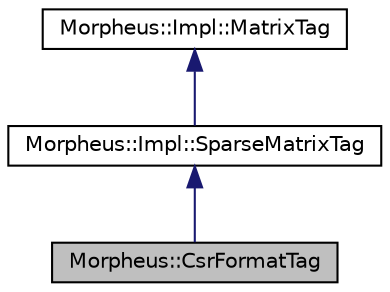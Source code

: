 digraph "Morpheus::CsrFormatTag"
{
 // LATEX_PDF_SIZE
  edge [fontname="Helvetica",fontsize="10",labelfontname="Helvetica",labelfontsize="10"];
  node [fontname="Helvetica",fontsize="10",shape=record];
  Node1 [label="Morpheus::CsrFormatTag",height=0.2,width=0.4,color="black", fillcolor="grey75", style="filled", fontcolor="black",tooltip="Tag used to mark containers as Matrix containers (Sparse) with Compressed Sparse Row (CSR) Storage Fo..."];
  Node2 -> Node1 [dir="back",color="midnightblue",fontsize="10",style="solid",fontname="Helvetica"];
  Node2 [label="Morpheus::Impl::SparseMatrixTag",height=0.2,width=0.4,color="black", fillcolor="white", style="filled",URL="$structMorpheus_1_1Impl_1_1SparseMatrixTag.html",tooltip="Tag used to mark containers as Sparse Matrices."];
  Node3 -> Node2 [dir="back",color="midnightblue",fontsize="10",style="solid",fontname="Helvetica"];
  Node3 [label="Morpheus::Impl::MatrixTag",height=0.2,width=0.4,color="black", fillcolor="white", style="filled",URL="$structMorpheus_1_1Impl_1_1MatrixTag.html",tooltip="Tag used to mark containers as Matrices."];
}
